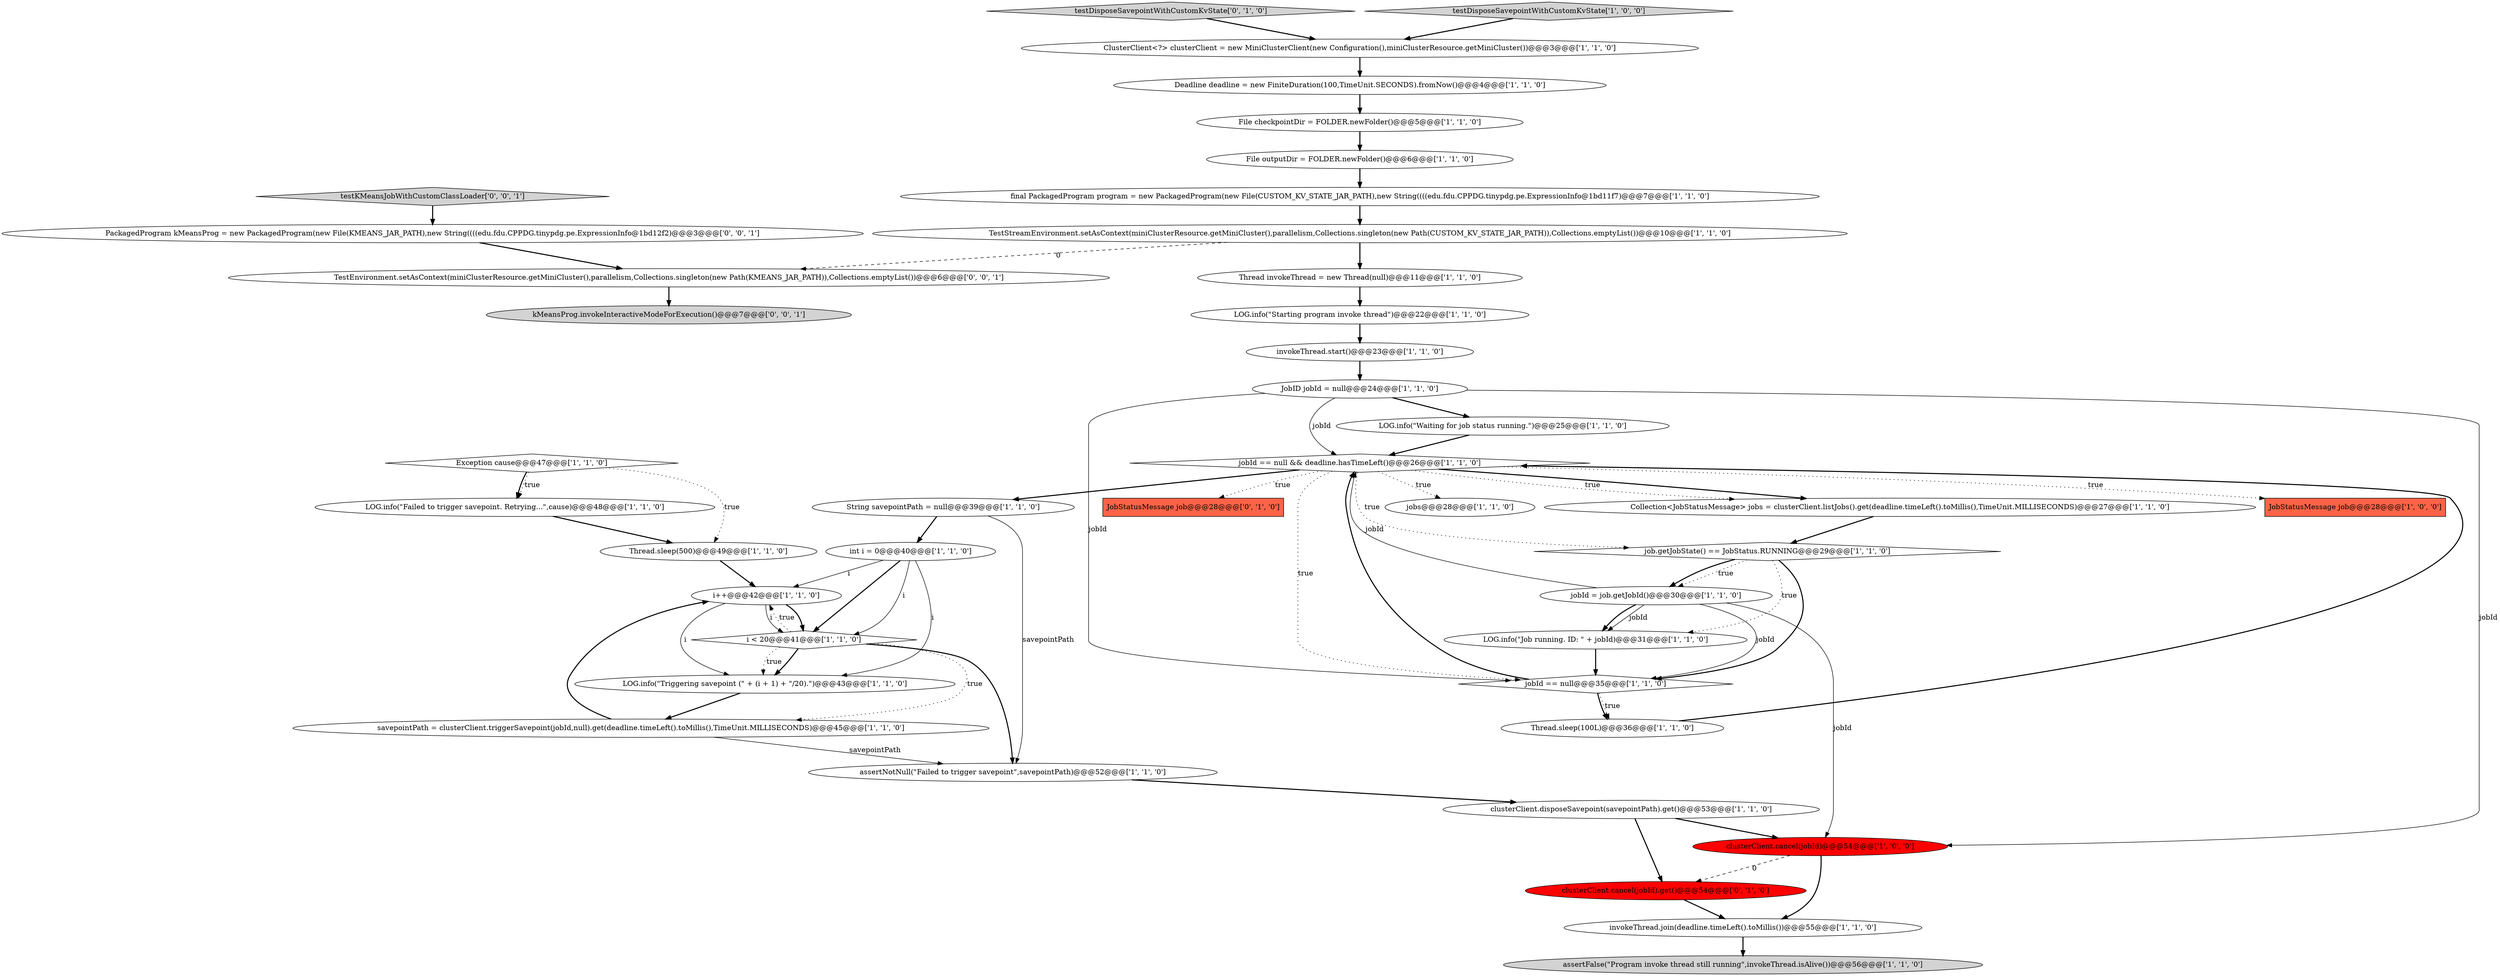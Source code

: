 digraph {
16 [style = filled, label = "LOG.info(\"Waiting for job status running.\")@@@25@@@['1', '1', '0']", fillcolor = white, shape = ellipse image = "AAA0AAABBB1BBB"];
12 [style = filled, label = "invokeThread.join(deadline.timeLeft().toMillis())@@@55@@@['1', '1', '0']", fillcolor = white, shape = ellipse image = "AAA0AAABBB1BBB"];
8 [style = filled, label = "i++@@@42@@@['1', '1', '0']", fillcolor = white, shape = ellipse image = "AAA0AAABBB1BBB"];
5 [style = filled, label = "JobID jobId = null@@@24@@@['1', '1', '0']", fillcolor = white, shape = ellipse image = "AAA0AAABBB1BBB"];
11 [style = filled, label = "clusterClient.disposeSavepoint(savepointPath).get()@@@53@@@['1', '1', '0']", fillcolor = white, shape = ellipse image = "AAA0AAABBB1BBB"];
15 [style = filled, label = "jobId = job.getJobId()@@@30@@@['1', '1', '0']", fillcolor = white, shape = ellipse image = "AAA0AAABBB1BBB"];
18 [style = filled, label = "assertFalse(\"Program invoke thread still running\",invokeThread.isAlive())@@@56@@@['1', '1', '0']", fillcolor = lightgray, shape = ellipse image = "AAA0AAABBB1BBB"];
39 [style = filled, label = "kMeansProg.invokeInteractiveModeForExecution()@@@7@@@['0', '0', '1']", fillcolor = lightgray, shape = ellipse image = "AAA0AAABBB3BBB"];
37 [style = filled, label = "testDisposeSavepointWithCustomKvState['0', '1', '0']", fillcolor = lightgray, shape = diamond image = "AAA0AAABBB2BBB"];
20 [style = filled, label = "File checkpointDir = FOLDER.newFolder()@@@5@@@['1', '1', '0']", fillcolor = white, shape = ellipse image = "AAA0AAABBB1BBB"];
17 [style = filled, label = "LOG.info(\"Failed to trigger savepoint. Retrying...\",cause)@@@48@@@['1', '1', '0']", fillcolor = white, shape = ellipse image = "AAA0AAABBB1BBB"];
38 [style = filled, label = "TestEnvironment.setAsContext(miniClusterResource.getMiniCluster(),parallelism,Collections.singleton(new Path(KMEANS_JAR_PATH)),Collections.emptyList())@@@6@@@['0', '0', '1']", fillcolor = white, shape = ellipse image = "AAA0AAABBB3BBB"];
27 [style = filled, label = "LOG.info(\"Job running. ID: \" + jobId)@@@31@@@['1', '1', '0']", fillcolor = white, shape = ellipse image = "AAA0AAABBB1BBB"];
0 [style = filled, label = "Thread.sleep(100L)@@@36@@@['1', '1', '0']", fillcolor = white, shape = ellipse image = "AAA0AAABBB1BBB"];
40 [style = filled, label = "PackagedProgram kMeansProg = new PackagedProgram(new File(KMEANS_JAR_PATH),new String((((edu.fdu.CPPDG.tinypdg.pe.ExpressionInfo@1bd12f2)@@@3@@@['0', '0', '1']", fillcolor = white, shape = ellipse image = "AAA0AAABBB3BBB"];
10 [style = filled, label = "testDisposeSavepointWithCustomKvState['1', '0', '0']", fillcolor = lightgray, shape = diamond image = "AAA0AAABBB1BBB"];
24 [style = filled, label = "Collection<JobStatusMessage> jobs = clusterClient.listJobs().get(deadline.timeLeft().toMillis(),TimeUnit.MILLISECONDS)@@@27@@@['1', '1', '0']", fillcolor = white, shape = ellipse image = "AAA0AAABBB1BBB"];
34 [style = filled, label = "File outputDir = FOLDER.newFolder()@@@6@@@['1', '1', '0']", fillcolor = white, shape = ellipse image = "AAA0AAABBB1BBB"];
3 [style = filled, label = "Thread invokeThread = new Thread(null)@@@11@@@['1', '1', '0']", fillcolor = white, shape = ellipse image = "AAA0AAABBB1BBB"];
33 [style = filled, label = "jobId == null@@@35@@@['1', '1', '0']", fillcolor = white, shape = diamond image = "AAA0AAABBB1BBB"];
19 [style = filled, label = "invokeThread.start()@@@23@@@['1', '1', '0']", fillcolor = white, shape = ellipse image = "AAA0AAABBB1BBB"];
32 [style = filled, label = "job.getJobState() == JobStatus.RUNNING@@@29@@@['1', '1', '0']", fillcolor = white, shape = diamond image = "AAA0AAABBB1BBB"];
6 [style = filled, label = "Deadline deadline = new FiniteDuration(100,TimeUnit.SECONDS).fromNow()@@@4@@@['1', '1', '0']", fillcolor = white, shape = ellipse image = "AAA0AAABBB1BBB"];
2 [style = filled, label = "Thread.sleep(500)@@@49@@@['1', '1', '0']", fillcolor = white, shape = ellipse image = "AAA0AAABBB1BBB"];
31 [style = filled, label = "jobs@@@28@@@['1', '1', '0']", fillcolor = white, shape = ellipse image = "AAA0AAABBB1BBB"];
30 [style = filled, label = "assertNotNull(\"Failed to trigger savepoint\",savepointPath)@@@52@@@['1', '1', '0']", fillcolor = white, shape = ellipse image = "AAA0AAABBB1BBB"];
35 [style = filled, label = "clusterClient.cancel(jobId).get()@@@54@@@['0', '1', '0']", fillcolor = red, shape = ellipse image = "AAA1AAABBB2BBB"];
29 [style = filled, label = "int i = 0@@@40@@@['1', '1', '0']", fillcolor = white, shape = ellipse image = "AAA0AAABBB1BBB"];
9 [style = filled, label = "clusterClient.cancel(jobId)@@@54@@@['1', '0', '0']", fillcolor = red, shape = ellipse image = "AAA1AAABBB1BBB"];
22 [style = filled, label = "savepointPath = clusterClient.triggerSavepoint(jobId,null).get(deadline.timeLeft().toMillis(),TimeUnit.MILLISECONDS)@@@45@@@['1', '1', '0']", fillcolor = white, shape = ellipse image = "AAA0AAABBB1BBB"];
23 [style = filled, label = "Exception cause@@@47@@@['1', '1', '0']", fillcolor = white, shape = diamond image = "AAA0AAABBB1BBB"];
1 [style = filled, label = "TestStreamEnvironment.setAsContext(miniClusterResource.getMiniCluster(),parallelism,Collections.singleton(new Path(CUSTOM_KV_STATE_JAR_PATH)),Collections.emptyList())@@@10@@@['1', '1', '0']", fillcolor = white, shape = ellipse image = "AAA0AAABBB1BBB"];
14 [style = filled, label = "final PackagedProgram program = new PackagedProgram(new File(CUSTOM_KV_STATE_JAR_PATH),new String((((edu.fdu.CPPDG.tinypdg.pe.ExpressionInfo@1bd11f7)@@@7@@@['1', '1', '0']", fillcolor = white, shape = ellipse image = "AAA0AAABBB1BBB"];
28 [style = filled, label = "String savepointPath = null@@@39@@@['1', '1', '0']", fillcolor = white, shape = ellipse image = "AAA0AAABBB1BBB"];
26 [style = filled, label = "JobStatusMessage job@@@28@@@['1', '0', '0']", fillcolor = tomato, shape = box image = "AAA0AAABBB1BBB"];
25 [style = filled, label = "ClusterClient<?> clusterClient = new MiniClusterClient(new Configuration(),miniClusterResource.getMiniCluster())@@@3@@@['1', '1', '0']", fillcolor = white, shape = ellipse image = "AAA0AAABBB1BBB"];
36 [style = filled, label = "JobStatusMessage job@@@28@@@['0', '1', '0']", fillcolor = tomato, shape = box image = "AAA0AAABBB2BBB"];
13 [style = filled, label = "LOG.info(\"Triggering savepoint (\" + (i + 1) + \"/20).\")@@@43@@@['1', '1', '0']", fillcolor = white, shape = ellipse image = "AAA0AAABBB1BBB"];
4 [style = filled, label = "jobId == null && deadline.hasTimeLeft()@@@26@@@['1', '1', '0']", fillcolor = white, shape = diamond image = "AAA0AAABBB1BBB"];
41 [style = filled, label = "testKMeansJobWithCustomClassLoader['0', '0', '1']", fillcolor = lightgray, shape = diamond image = "AAA0AAABBB3BBB"];
21 [style = filled, label = "LOG.info(\"Starting program invoke thread\")@@@22@@@['1', '1', '0']", fillcolor = white, shape = ellipse image = "AAA0AAABBB1BBB"];
7 [style = filled, label = "i < 20@@@41@@@['1', '1', '0']", fillcolor = white, shape = diamond image = "AAA0AAABBB1BBB"];
7->13 [style = bold, label=""];
28->29 [style = bold, label=""];
33->0 [style = dotted, label="true"];
4->24 [style = bold, label=""];
32->15 [style = dotted, label="true"];
21->19 [style = bold, label=""];
15->33 [style = solid, label="jobId"];
7->30 [style = bold, label=""];
20->34 [style = bold, label=""];
28->30 [style = solid, label="savepointPath"];
15->4 [style = solid, label="jobId"];
37->25 [style = bold, label=""];
33->4 [style = bold, label=""];
24->32 [style = bold, label=""];
7->13 [style = dotted, label="true"];
1->3 [style = bold, label=""];
29->8 [style = solid, label="i"];
29->7 [style = solid, label="i"];
5->9 [style = solid, label="jobId"];
25->6 [style = bold, label=""];
11->9 [style = bold, label=""];
40->38 [style = bold, label=""];
38->39 [style = bold, label=""];
23->2 [style = dotted, label="true"];
4->33 [style = dotted, label="true"];
32->33 [style = bold, label=""];
4->28 [style = bold, label=""];
14->1 [style = bold, label=""];
8->7 [style = bold, label=""];
11->35 [style = bold, label=""];
8->13 [style = solid, label="i"];
9->35 [style = dashed, label="0"];
4->26 [style = dotted, label="true"];
5->16 [style = bold, label=""];
6->20 [style = bold, label=""];
19->5 [style = bold, label=""];
33->0 [style = bold, label=""];
22->8 [style = bold, label=""];
30->11 [style = bold, label=""];
5->4 [style = solid, label="jobId"];
22->30 [style = solid, label="savepointPath"];
32->27 [style = dotted, label="true"];
17->2 [style = bold, label=""];
41->40 [style = bold, label=""];
10->25 [style = bold, label=""];
0->4 [style = bold, label=""];
4->31 [style = dotted, label="true"];
5->33 [style = solid, label="jobId"];
12->18 [style = bold, label=""];
32->15 [style = bold, label=""];
15->27 [style = solid, label="jobId"];
29->13 [style = solid, label="i"];
15->9 [style = solid, label="jobId"];
29->7 [style = bold, label=""];
3->21 [style = bold, label=""];
23->17 [style = bold, label=""];
4->36 [style = dotted, label="true"];
1->38 [style = dashed, label="0"];
34->14 [style = bold, label=""];
27->33 [style = bold, label=""];
13->22 [style = bold, label=""];
9->12 [style = bold, label=""];
4->24 [style = dotted, label="true"];
16->4 [style = bold, label=""];
7->22 [style = dotted, label="true"];
4->32 [style = dotted, label="true"];
7->8 [style = dotted, label="true"];
15->27 [style = bold, label=""];
8->7 [style = solid, label="i"];
23->17 [style = dotted, label="true"];
35->12 [style = bold, label=""];
2->8 [style = bold, label=""];
}
